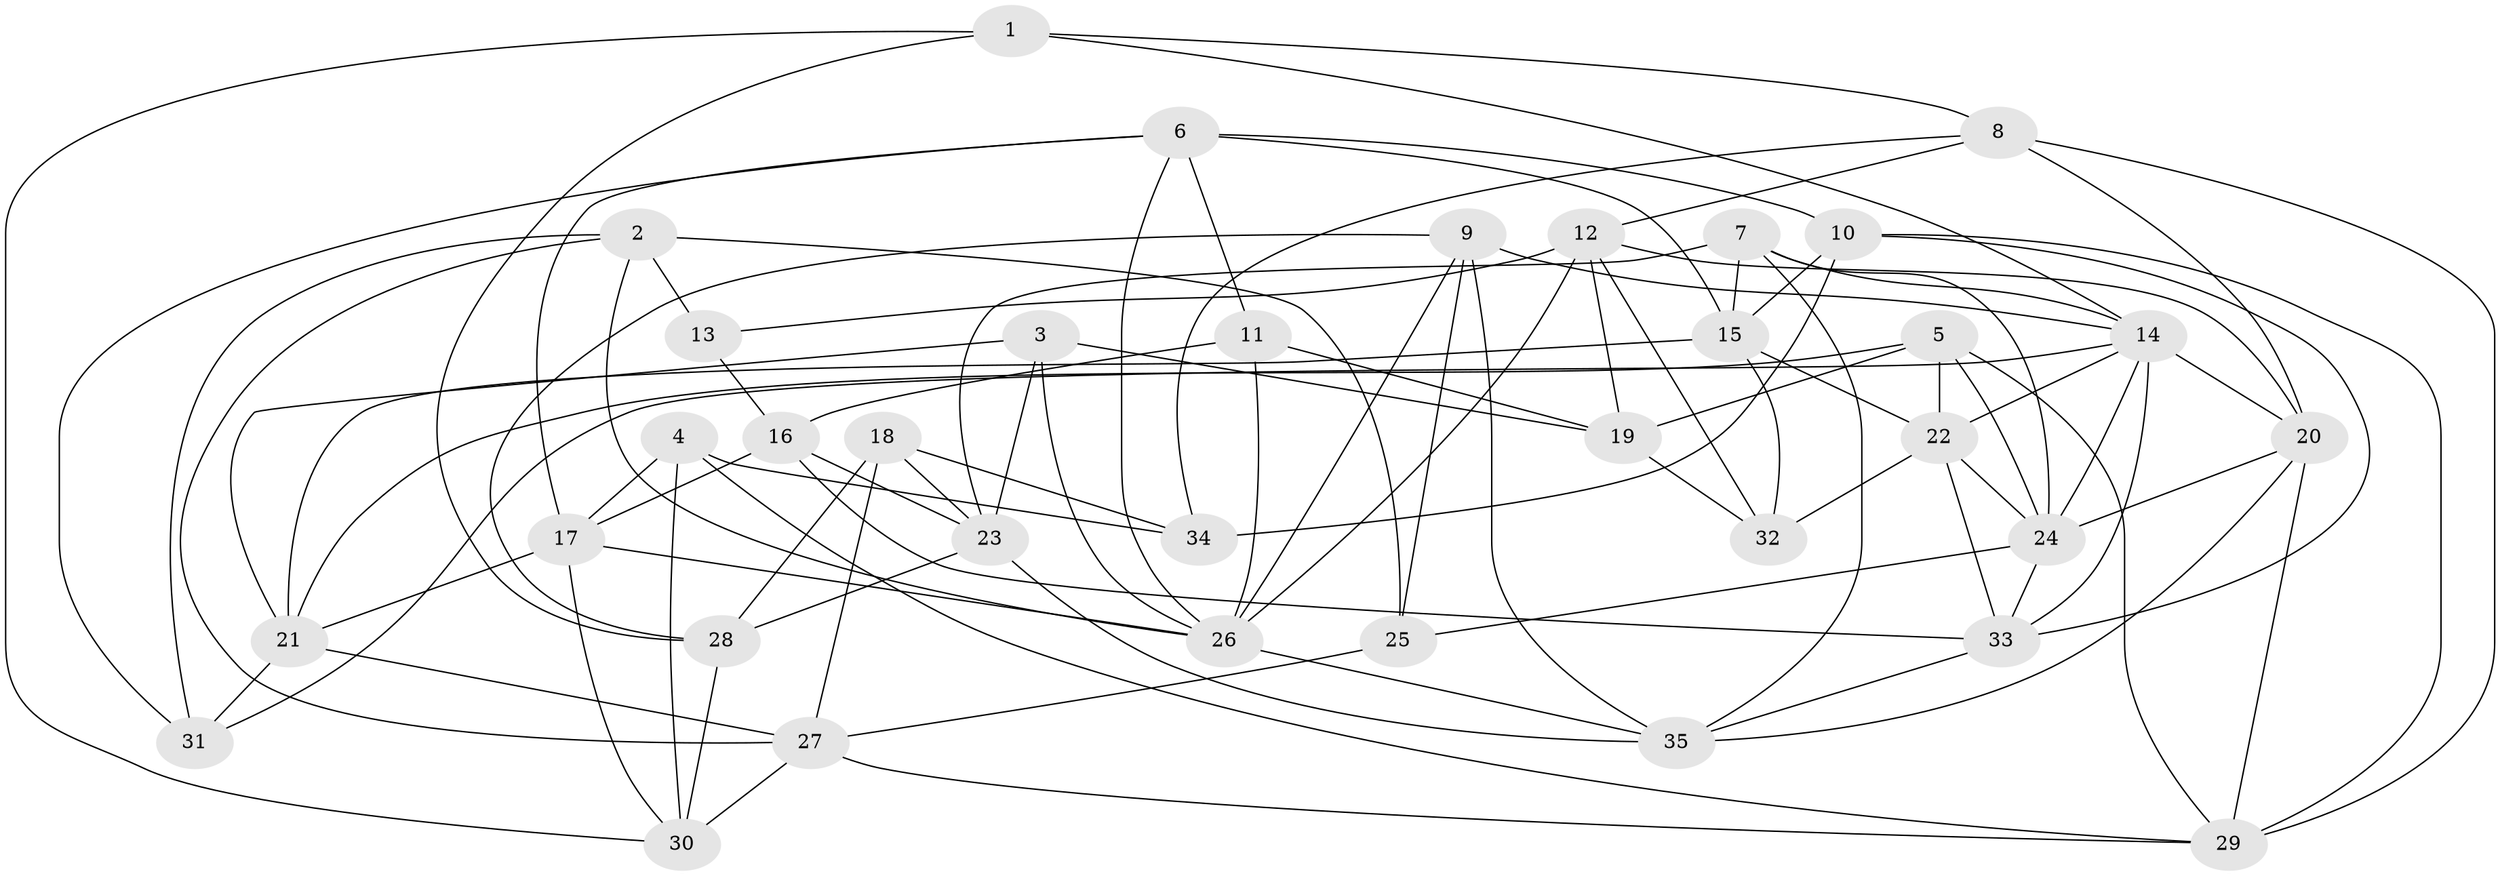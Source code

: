// original degree distribution, {4: 1.0}
// Generated by graph-tools (version 1.1) at 2025/02/03/09/25 03:02:54]
// undirected, 35 vertices, 92 edges
graph export_dot {
graph [start="1"]
  node [color=gray90,style=filled];
  1;
  2;
  3;
  4;
  5;
  6;
  7;
  8;
  9;
  10;
  11;
  12;
  13;
  14;
  15;
  16;
  17;
  18;
  19;
  20;
  21;
  22;
  23;
  24;
  25;
  26;
  27;
  28;
  29;
  30;
  31;
  32;
  33;
  34;
  35;
  1 -- 8 [weight=1.0];
  1 -- 14 [weight=1.0];
  1 -- 28 [weight=1.0];
  1 -- 30 [weight=1.0];
  2 -- 13 [weight=2.0];
  2 -- 25 [weight=1.0];
  2 -- 26 [weight=1.0];
  2 -- 27 [weight=1.0];
  2 -- 31 [weight=1.0];
  3 -- 19 [weight=1.0];
  3 -- 21 [weight=1.0];
  3 -- 23 [weight=1.0];
  3 -- 26 [weight=1.0];
  4 -- 17 [weight=1.0];
  4 -- 29 [weight=1.0];
  4 -- 30 [weight=1.0];
  4 -- 34 [weight=1.0];
  5 -- 19 [weight=2.0];
  5 -- 21 [weight=1.0];
  5 -- 22 [weight=1.0];
  5 -- 24 [weight=1.0];
  5 -- 29 [weight=1.0];
  6 -- 10 [weight=1.0];
  6 -- 11 [weight=1.0];
  6 -- 15 [weight=1.0];
  6 -- 17 [weight=1.0];
  6 -- 26 [weight=1.0];
  6 -- 31 [weight=1.0];
  7 -- 14 [weight=1.0];
  7 -- 15 [weight=1.0];
  7 -- 23 [weight=1.0];
  7 -- 24 [weight=2.0];
  7 -- 35 [weight=1.0];
  8 -- 12 [weight=1.0];
  8 -- 20 [weight=1.0];
  8 -- 29 [weight=1.0];
  8 -- 34 [weight=2.0];
  9 -- 14 [weight=2.0];
  9 -- 25 [weight=1.0];
  9 -- 26 [weight=1.0];
  9 -- 28 [weight=1.0];
  9 -- 35 [weight=1.0];
  10 -- 15 [weight=1.0];
  10 -- 29 [weight=1.0];
  10 -- 33 [weight=1.0];
  10 -- 34 [weight=2.0];
  11 -- 16 [weight=1.0];
  11 -- 19 [weight=1.0];
  11 -- 26 [weight=1.0];
  12 -- 13 [weight=1.0];
  12 -- 19 [weight=1.0];
  12 -- 20 [weight=1.0];
  12 -- 26 [weight=1.0];
  12 -- 32 [weight=1.0];
  13 -- 16 [weight=1.0];
  14 -- 20 [weight=1.0];
  14 -- 22 [weight=1.0];
  14 -- 24 [weight=1.0];
  14 -- 31 [weight=1.0];
  14 -- 33 [weight=2.0];
  15 -- 21 [weight=1.0];
  15 -- 22 [weight=1.0];
  15 -- 32 [weight=1.0];
  16 -- 17 [weight=1.0];
  16 -- 23 [weight=1.0];
  16 -- 33 [weight=2.0];
  17 -- 21 [weight=1.0];
  17 -- 26 [weight=1.0];
  17 -- 30 [weight=1.0];
  18 -- 23 [weight=1.0];
  18 -- 27 [weight=1.0];
  18 -- 28 [weight=1.0];
  18 -- 34 [weight=1.0];
  19 -- 32 [weight=1.0];
  20 -- 24 [weight=1.0];
  20 -- 29 [weight=1.0];
  20 -- 35 [weight=1.0];
  21 -- 27 [weight=1.0];
  21 -- 31 [weight=1.0];
  22 -- 24 [weight=1.0];
  22 -- 32 [weight=1.0];
  22 -- 33 [weight=1.0];
  23 -- 28 [weight=1.0];
  23 -- 35 [weight=1.0];
  24 -- 25 [weight=1.0];
  24 -- 33 [weight=1.0];
  25 -- 27 [weight=1.0];
  26 -- 35 [weight=1.0];
  27 -- 29 [weight=1.0];
  27 -- 30 [weight=1.0];
  28 -- 30 [weight=2.0];
  33 -- 35 [weight=1.0];
}
